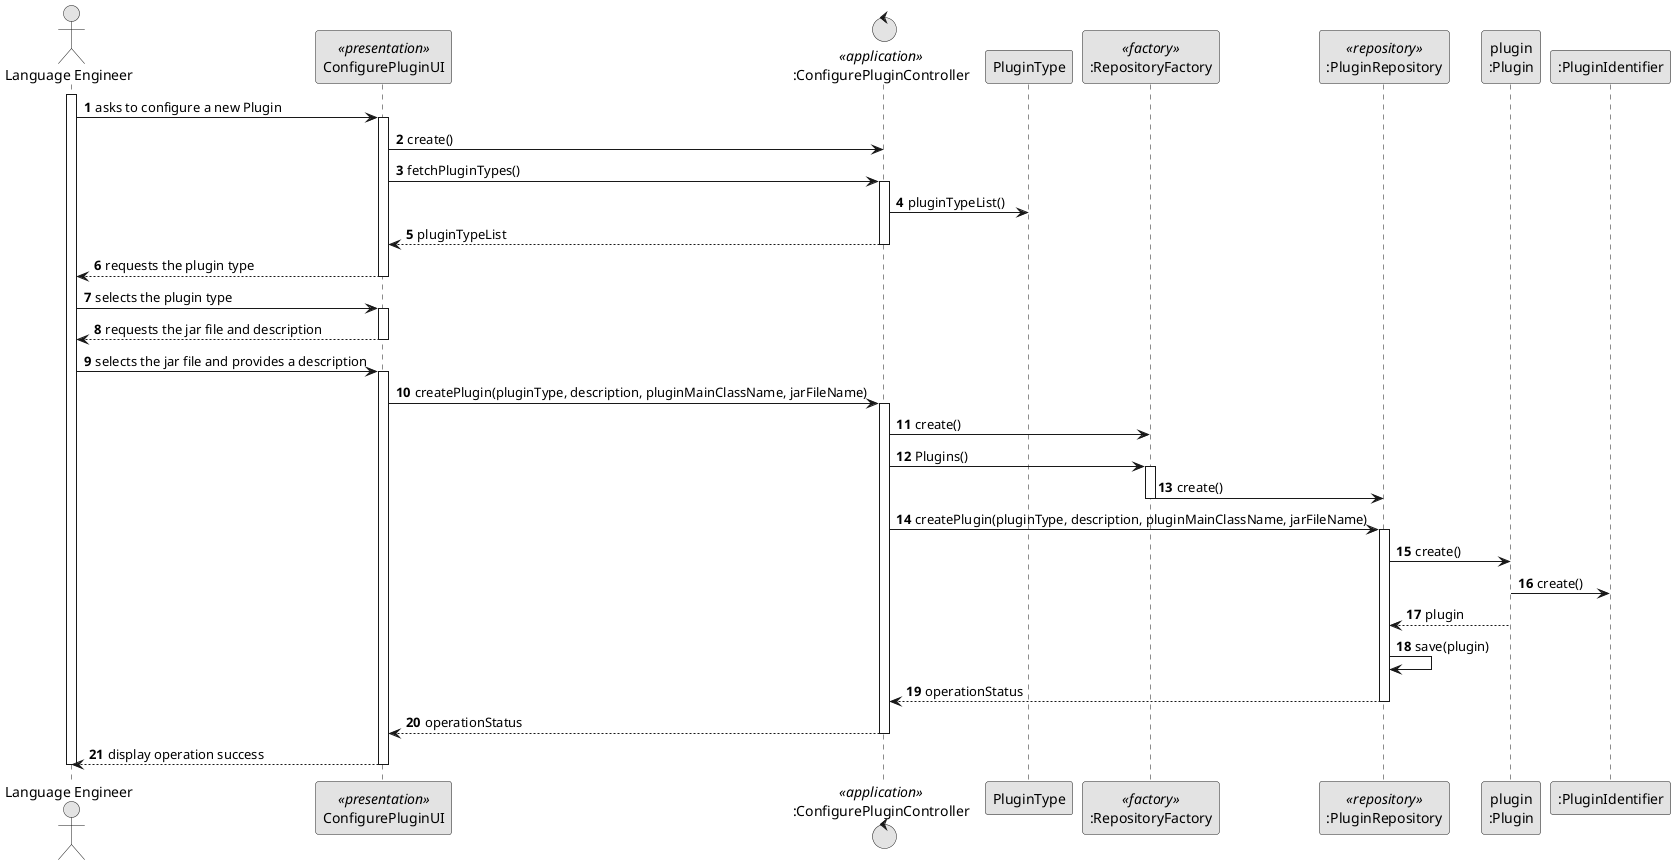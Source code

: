 @startuml
skinparam monochrome true
skinparam packageStyle rectangle
skinparam shadowing false

autonumber

'hide footbox
actor "Language Engineer" as NM
participant "ConfigurePluginUI" as UI <<presentation>>
control ":ConfigurePluginController" as CTRL <<application>>
participant "PluginType" as PT
participant ":RepositoryFactory" as Fact <<factory>>
participant ":PluginRepository" as PluginRepo <<repository>>
participant "plugin\n:Plugin" as Plugin
participant ":PluginIdentifier" as PluginIdentifier

activate NM
   NM -> UI :  asks to configure a new Plugin

    activate UI
    UI-> CTRL : create()
    UI -> CTRL: fetchPluginTypes()
    activate CTRL
    CTRL -> PT: pluginTypeList()
    CTRL --> UI: pluginTypeList
    deactivate CTRL

    UI --> NM: requests the plugin type
    deactivate UI
    NM -> UI: selects the plugin type
    activate UI

    UI --> NM: requests the jar file and description
    deactivate UI
    NM -> UI: selects the jar file and provides a description
    activate UI
    UI -> CTRL : createPlugin(pluginType, description, pluginMainClassName, jarFileName)
                        activate CTRL
CTRL -> Fact: create()
                        CTRL -> Fact: Plugins()
                        activate Fact
                            Fact->PluginRepo: create()

                            deactivate Fact
                            CTRL->PluginRepo: createPlugin(pluginType, description, pluginMainClassName, jarFileName)
                            activate PluginRepo
                            PluginRepo->Plugin: create()
                            Plugin->PluginIdentifier: create()
                            Plugin-->PluginRepo: plugin
                            PluginRepo->PluginRepo: save(plugin)
                            PluginRepo-->CTRL : operationStatus
                            deactivate PluginRepo
                            CTRL-->UI : operationStatus
                        deactivate CTRL



        UI --> NM : display operation success
        deactivate UI

deactivate NM

@enduml